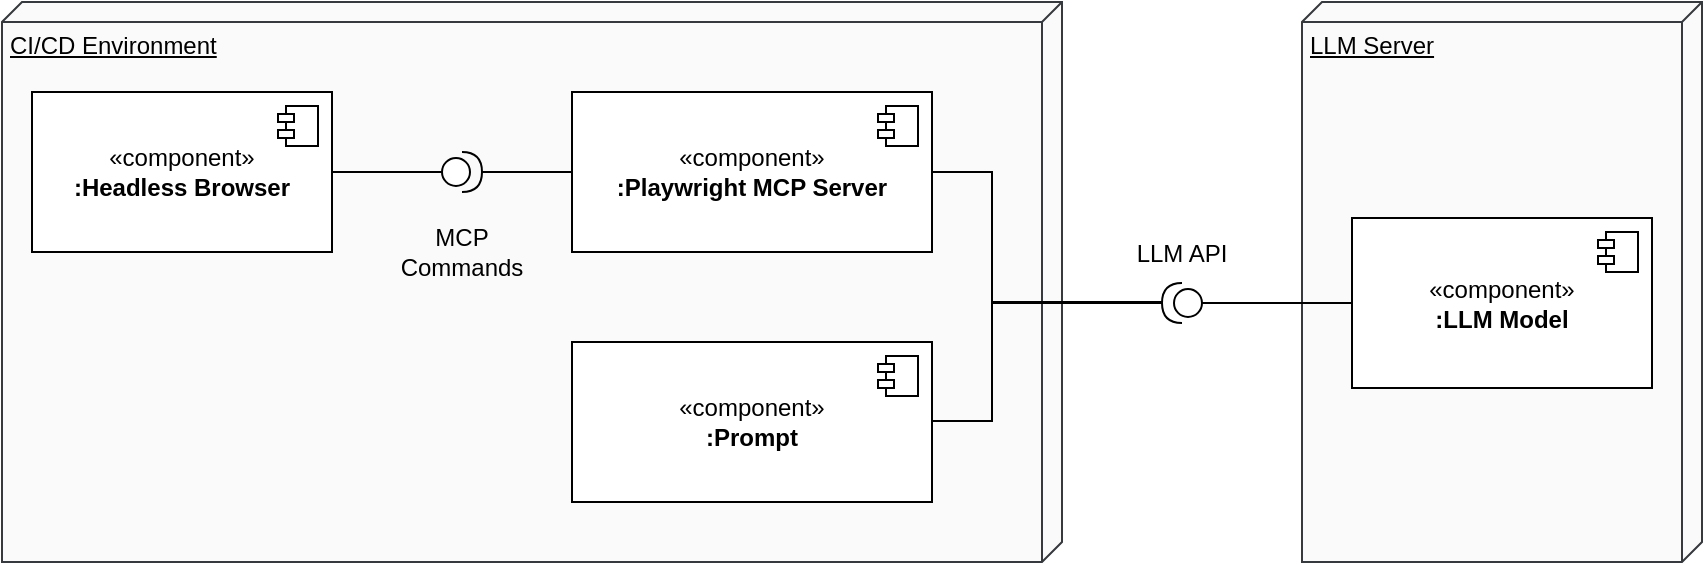 <mxfile version="28.0.6">
  <diagram name="Page-1" id="o31JFWJSxObm_PE2Y7e0">
    <mxGraphModel dx="1925" dy="760" grid="1" gridSize="10" guides="1" tooltips="1" connect="1" arrows="1" fold="1" page="1" pageScale="1" pageWidth="850" pageHeight="1100" math="0" shadow="0">
      <root>
        <mxCell id="0" />
        <mxCell id="1" parent="0" />
        <mxCell id="ytNqxNjFTpGv5gHGB567-1" value="CI/CD Environment" style="verticalAlign=top;align=left;spacingTop=8;spacingLeft=2;spacingRight=12;shape=cube;size=10;direction=south;fontStyle=4;html=1;whiteSpace=wrap;fillColor=#FAFAFA;strokeColor=#36393d;" vertex="1" parent="1">
          <mxGeometry x="-425" y="400" width="530" height="280" as="geometry" />
        </mxCell>
        <mxCell id="ytNqxNjFTpGv5gHGB567-4" value="«component&lt;span style=&quot;background-color: transparent; color: light-dark(rgb(0, 0, 0), rgb(255, 255, 255));&quot;&gt;»&lt;/span&gt;&lt;div&gt;&lt;b&gt;:Playwright MCP Server&lt;/b&gt;&lt;/div&gt;" style="html=1;dropTarget=0;whiteSpace=wrap;" vertex="1" parent="1">
          <mxGeometry x="-140" y="445" width="180" height="80" as="geometry" />
        </mxCell>
        <mxCell id="ytNqxNjFTpGv5gHGB567-5" value="" style="shape=module;jettyWidth=8;jettyHeight=4;" vertex="1" parent="ytNqxNjFTpGv5gHGB567-4">
          <mxGeometry x="1" width="20" height="20" relative="1" as="geometry">
            <mxPoint x="-27" y="7" as="offset" />
          </mxGeometry>
        </mxCell>
        <mxCell id="ytNqxNjFTpGv5gHGB567-9" value="LLM Server" style="verticalAlign=top;align=left;spacingTop=8;spacingLeft=2;spacingRight=12;shape=cube;size=10;direction=south;fontStyle=4;html=1;whiteSpace=wrap;fillColor=#FAFAFA;strokeColor=#36393d;" vertex="1" parent="1">
          <mxGeometry x="225" y="400" width="200" height="280" as="geometry" />
        </mxCell>
        <mxCell id="ytNqxNjFTpGv5gHGB567-10" value="«component&lt;span style=&quot;background-color: transparent; color: light-dark(rgb(0, 0, 0), rgb(255, 255, 255));&quot;&gt;»&lt;/span&gt;&lt;div&gt;&lt;b&gt;:LLM Model&lt;/b&gt;&lt;/div&gt;" style="html=1;dropTarget=0;whiteSpace=wrap;" vertex="1" parent="1">
          <mxGeometry x="250" y="508" width="150" height="85" as="geometry" />
        </mxCell>
        <mxCell id="ytNqxNjFTpGv5gHGB567-11" value="" style="shape=module;jettyWidth=8;jettyHeight=4;" vertex="1" parent="ytNqxNjFTpGv5gHGB567-10">
          <mxGeometry x="1" width="20" height="20" relative="1" as="geometry">
            <mxPoint x="-27" y="7" as="offset" />
          </mxGeometry>
        </mxCell>
        <mxCell id="ytNqxNjFTpGv5gHGB567-12" value="«component&lt;span style=&quot;background-color: transparent; color: light-dark(rgb(0, 0, 0), rgb(255, 255, 255));&quot;&gt;»&lt;/span&gt;&lt;div&gt;&lt;b&gt;:Headless Browser&lt;/b&gt;&lt;/div&gt;" style="html=1;dropTarget=0;whiteSpace=wrap;" vertex="1" parent="1">
          <mxGeometry x="-410" y="445" width="150" height="80" as="geometry" />
        </mxCell>
        <mxCell id="ytNqxNjFTpGv5gHGB567-13" value="" style="shape=module;jettyWidth=8;jettyHeight=4;" vertex="1" parent="ytNqxNjFTpGv5gHGB567-12">
          <mxGeometry x="1" width="20" height="20" relative="1" as="geometry">
            <mxPoint x="-27" y="7" as="offset" />
          </mxGeometry>
        </mxCell>
        <mxCell id="ytNqxNjFTpGv5gHGB567-14" style="edgeStyle=orthogonalEdgeStyle;rounded=0;orthogonalLoop=1;jettySize=auto;html=1;entryX=0;entryY=0.5;entryDx=0;entryDy=0;endArrow=none;endFill=0;" edge="1" parent="1" source="ytNqxNjFTpGv5gHGB567-15" target="ytNqxNjFTpGv5gHGB567-10">
          <mxGeometry relative="1" as="geometry" />
        </mxCell>
        <mxCell id="ytNqxNjFTpGv5gHGB567-15" value="" style="shape=providedRequiredInterface;html=1;verticalLabelPosition=bottom;sketch=0;flipH=1;" vertex="1" parent="1">
          <mxGeometry x="155" y="540.5" width="20" height="20" as="geometry" />
        </mxCell>
        <mxCell id="ytNqxNjFTpGv5gHGB567-16" style="edgeStyle=orthogonalEdgeStyle;rounded=0;orthogonalLoop=1;jettySize=auto;html=1;entryX=1;entryY=0.5;entryDx=0;entryDy=0;entryPerimeter=0;endArrow=none;endFill=0;exitX=1;exitY=0.5;exitDx=0;exitDy=0;" edge="1" parent="1" source="ytNqxNjFTpGv5gHGB567-4" target="ytNqxNjFTpGv5gHGB567-15">
          <mxGeometry relative="1" as="geometry">
            <Array as="points">
              <mxPoint x="70" y="485" />
              <mxPoint x="70" y="550" />
              <mxPoint x="155" y="550" />
            </Array>
          </mxGeometry>
        </mxCell>
        <mxCell id="ytNqxNjFTpGv5gHGB567-17" style="edgeStyle=orthogonalEdgeStyle;rounded=0;orthogonalLoop=1;jettySize=auto;html=1;entryX=1;entryY=0.5;entryDx=0;entryDy=0;endArrow=none;endFill=0;" edge="1" parent="1" source="ytNqxNjFTpGv5gHGB567-18" target="ytNqxNjFTpGv5gHGB567-12">
          <mxGeometry relative="1" as="geometry" />
        </mxCell>
        <mxCell id="ytNqxNjFTpGv5gHGB567-18" value="" style="shape=providedRequiredInterface;html=1;verticalLabelPosition=bottom;sketch=0;flipH=0;flipV=1;" vertex="1" parent="1">
          <mxGeometry x="-205" y="475" width="20" height="20" as="geometry" />
        </mxCell>
        <mxCell id="ytNqxNjFTpGv5gHGB567-21" value="LLM API" style="text;html=1;align=center;verticalAlign=middle;whiteSpace=wrap;rounded=0;" vertex="1" parent="1">
          <mxGeometry x="120" y="510.5" width="90" height="30" as="geometry" />
        </mxCell>
        <mxCell id="ytNqxNjFTpGv5gHGB567-22" value="MCP Commands" style="text;html=1;align=center;verticalAlign=middle;whiteSpace=wrap;rounded=0;" vertex="1" parent="1">
          <mxGeometry x="-240" y="510" width="90" height="30" as="geometry" />
        </mxCell>
        <mxCell id="ytNqxNjFTpGv5gHGB567-23" style="edgeStyle=orthogonalEdgeStyle;rounded=0;orthogonalLoop=1;jettySize=auto;html=1;entryX=1;entryY=0.5;entryDx=0;entryDy=0;entryPerimeter=0;endArrow=none;endFill=0;" edge="1" parent="1" source="ytNqxNjFTpGv5gHGB567-4" target="ytNqxNjFTpGv5gHGB567-18">
          <mxGeometry relative="1" as="geometry" />
        </mxCell>
        <mxCell id="ytNqxNjFTpGv5gHGB567-24" value="«component&lt;span style=&quot;background-color: transparent; color: light-dark(rgb(0, 0, 0), rgb(255, 255, 255));&quot;&gt;»&lt;/span&gt;&lt;div&gt;&lt;b&gt;:Prompt&lt;/b&gt;&lt;/div&gt;" style="html=1;dropTarget=0;whiteSpace=wrap;" vertex="1" parent="1">
          <mxGeometry x="-140" y="570" width="180" height="80" as="geometry" />
        </mxCell>
        <mxCell id="ytNqxNjFTpGv5gHGB567-25" value="" style="shape=module;jettyWidth=8;jettyHeight=4;" vertex="1" parent="ytNqxNjFTpGv5gHGB567-24">
          <mxGeometry x="1" width="20" height="20" relative="1" as="geometry">
            <mxPoint x="-27" y="7" as="offset" />
          </mxGeometry>
        </mxCell>
        <mxCell id="ytNqxNjFTpGv5gHGB567-27" style="edgeStyle=orthogonalEdgeStyle;rounded=0;orthogonalLoop=1;jettySize=auto;html=1;entryX=1;entryY=0.5;entryDx=0;entryDy=0;entryPerimeter=0;endArrow=none;endFill=0;" edge="1" parent="1">
          <mxGeometry relative="1" as="geometry">
            <mxPoint x="40" y="609.5" as="sourcePoint" />
            <mxPoint x="155" y="550" as="targetPoint" />
            <Array as="points">
              <mxPoint x="70" y="609.5" />
              <mxPoint x="70" y="550.5" />
              <mxPoint x="155" y="550.5" />
            </Array>
          </mxGeometry>
        </mxCell>
      </root>
    </mxGraphModel>
  </diagram>
</mxfile>
